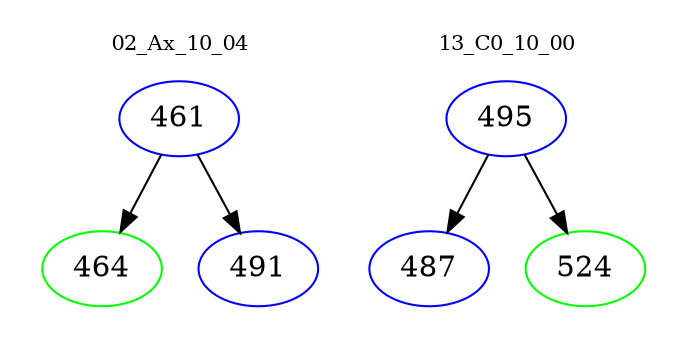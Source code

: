 digraph{
subgraph cluster_0 {
color = white
label = "02_Ax_10_04";
fontsize=10;
T0_461 [label="461", color="blue"]
T0_461 -> T0_464 [color="black"]
T0_464 [label="464", color="green"]
T0_461 -> T0_491 [color="black"]
T0_491 [label="491", color="blue"]
}
subgraph cluster_1 {
color = white
label = "13_C0_10_00";
fontsize=10;
T1_495 [label="495", color="blue"]
T1_495 -> T1_487 [color="black"]
T1_487 [label="487", color="blue"]
T1_495 -> T1_524 [color="black"]
T1_524 [label="524", color="green"]
}
}
